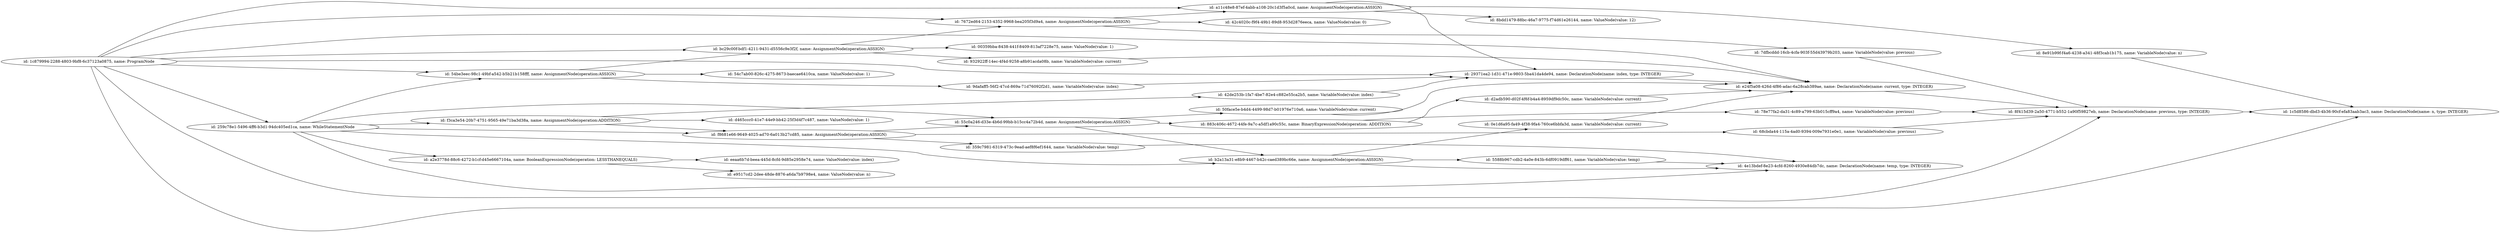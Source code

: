 digraph g {
	rankdir=LR
		"id: 7672ed64-2153-4352-9968-bea205f3d9a4, name: AssignmentNode(operation:ASSIGN)" -> "id: a11c48e8-87ef-4abb-a108-20c1d3f5a0cd, name: AssignmentNode(operation:ASSIGN)"
		"id: 7672ed64-2153-4352-9968-bea205f3d9a4, name: AssignmentNode(operation:ASSIGN)" -> "id: 42c4020c-f9f4-49b1-89d8-953d2876eeca, name: ValueNode(value: 0)"
		"id: 7672ed64-2153-4352-9968-bea205f3d9a4, name: AssignmentNode(operation:ASSIGN)" -> "id: 7dfbcddd-16cb-4cfa-903f-55d43979b203, name: VariableNode(value: previous)"
		"id: 68cbda44-115a-4ad0-9394-009e7931e0e1, name: VariableNode(value: previous)" -> "id: 8f415d39-2a50-4771-b552-1a90f59827eb, name: DeclarationNode(name: previous, type: INTEGER)"
		"id: bc29c00f-bdf1-4211-9431-d5556c9e3f2f, name: AssignmentNode(operation:ASSIGN)" -> "id: 7672ed64-2153-4352-9968-bea205f3d9a4, name: AssignmentNode(operation:ASSIGN)"
		"id: bc29c00f-bdf1-4211-9431-d5556c9e3f2f, name: AssignmentNode(operation:ASSIGN)" -> "id: 932922ff-14ec-4f4d-9258-a8b91acda08b, name: VariableNode(value: current)"
		"id: bc29c00f-bdf1-4211-9431-d5556c9e3f2f, name: AssignmentNode(operation:ASSIGN)" -> "id: 00359bba-8438-441f-8409-813af7228e75, name: ValueNode(value: 1)"
		"id: 54be3eec-98c1-49bf-a542-b5b21b158fff, name: AssignmentNode(operation:ASSIGN)" -> "id: 54c7ab00-826c-4275-8673-baecae6410ca, name: ValueNode(value: 1)"
		"id: 54be3eec-98c1-49bf-a542-b5b21b158fff, name: AssignmentNode(operation:ASSIGN)" -> "id: bc29c00f-bdf1-4211-9431-d5556c9e3f2f, name: AssignmentNode(operation:ASSIGN)"
		"id: 54be3eec-98c1-49bf-a542-b5b21b158fff, name: AssignmentNode(operation:ASSIGN)" -> "id: 9dafaff5-56f2-47cd-869a-71d76092f2d1, name: VariableNode(value: index)"
		"id: 259c78e1-5496-4ff6-b3d1-94dc405ed1ca, name: WhileStatementNode" -> "id: b2a13a31-e8b9-4467-b42c-caed389bc66e, name: AssignmentNode(operation:ASSIGN)"
		"id: 259c78e1-5496-4ff6-b3d1-94dc405ed1ca, name: WhileStatementNode" -> "id: f3ca3e54-20b7-4751-9565-49e71ba3d38a, name: AssignmentNode(operation:ADDITION)"
		"id: 259c78e1-5496-4ff6-b3d1-94dc405ed1ca, name: WhileStatementNode" -> "id: a2e3778d-88c6-4272-b1cf-d45e6667104a, name: BooleanExpressionNode(operation: LESSTHANEQUALS)"
		"id: 259c78e1-5496-4ff6-b3d1-94dc405ed1ca, name: WhileStatementNode" -> "id: 54be3eec-98c1-49bf-a542-b5b21b158fff, name: AssignmentNode(operation:ASSIGN)"
		"id: 259c78e1-5496-4ff6-b3d1-94dc405ed1ca, name: WhileStatementNode" -> "id: 55c0a246-d33e-4b6d-99bb-b15cc4a72b4d, name: AssignmentNode(operation:ASSIGN)"
		"id: 259c78e1-5496-4ff6-b3d1-94dc405ed1ca, name: WhileStatementNode" -> "id: f8681e66-9649-4025-ad70-6a013b27cd85, name: AssignmentNode(operation:ASSIGN)"
		"id: 259c78e1-5496-4ff6-b3d1-94dc405ed1ca, name: WhileStatementNode" -> "id: 4e13bdef-8e23-4cfd-8260-4930e84db7dc, name: DeclarationNode(name: temp, type: INTEGER)"
		"id: 8f415d39-2a50-4771-b552-1a90f59827eb, name: DeclarationNode(name: previous, type: INTEGER)" -> "id: 1c5d8586-dbd3-4b36-90cf-efa83aab3ac3, name: DeclarationNode(name: n, type: INTEGER)"
		"id: d2adb590-d02f-4f6f-b4a4-8959df9dc50c, name: VariableNode(value: current)" -> "id: e24f5a08-426d-4f86-adac-6a28cab389ae, name: DeclarationNode(name: current, type: INTEGER)"
		"id: 359c7981-6319-473c-9ead-aef8f6ef1644, name: VariableNode(value: temp)" -> "id: 4e13bdef-8e23-4cfd-8260-4930e84db7dc, name: DeclarationNode(name: temp, type: INTEGER)"
		"id: 9dafaff5-56f2-47cd-869a-71d76092f2d1, name: VariableNode(value: index)" -> "id: 29371ea2-1d31-471e-9803-5ba41da4de94, name: DeclarationNode(name: index, type: INTEGER)"
		"id: 0e1d6a95-fa49-4f38-9fa4-760ce6bbfa3d, name: VariableNode(value: current)" -> "id: e24f5a08-426d-4f86-adac-6a28cab389ae, name: DeclarationNode(name: current, type: INTEGER)"
		"id: f3ca3e54-20b7-4751-9565-49e71ba3d38a, name: AssignmentNode(operation:ADDITION)" -> "id: d465ccc0-41e7-44e9-bb42-25f3d4f7c487, name: ValueNode(value: 1)"
		"id: f3ca3e54-20b7-4751-9565-49e71ba3d38a, name: AssignmentNode(operation:ADDITION)" -> "id: 42de253b-1fa7-4be7-82e4-c882e55ca2b5, name: VariableNode(value: index)"
		"id: f3ca3e54-20b7-4751-9565-49e71ba3d38a, name: AssignmentNode(operation:ADDITION)" -> "id: f8681e66-9649-4025-ad70-6a013b27cd85, name: AssignmentNode(operation:ASSIGN)"
		"id: a2e3778d-88c6-4272-b1cf-d45e6667104a, name: BooleanExpressionNode(operation: LESSTHANEQUALS)" -> "id: e9517cd2-2dee-48de-8876-a6da7b9798e4, name: ValueNode(value: n)"
		"id: a2e3778d-88c6-4272-b1cf-d45e6667104a, name: BooleanExpressionNode(operation: LESSTHANEQUALS)" -> "id: eeaa6b7d-beea-445d-8cfd-9d85e2958e74, name: ValueNode(value: index)"
		"id: 932922ff-14ec-4f4d-9258-a8b91acda08b, name: VariableNode(value: current)" -> "id: e24f5a08-426d-4f86-adac-6a28cab389ae, name: DeclarationNode(name: current, type: INTEGER)"
		"id: 883c406c-4672-44fe-9a7c-a5df1a90c55c, name: BinaryExpressionNode(operation: ADDITION)" -> "id: 78e77fa2-da31-4c89-a799-63b015cff9a4, name: VariableNode(value: previous)"
		"id: 883c406c-4672-44fe-9a7c-a5df1a90c55c, name: BinaryExpressionNode(operation: ADDITION)" -> "id: d2adb590-d02f-4f6f-b4a4-8959df9dc50c, name: VariableNode(value: current)"
		"id: 55c0a246-d33e-4b6d-99bb-b15cc4a72b4d, name: AssignmentNode(operation:ASSIGN)" -> "id: b2a13a31-e8b9-4467-b42c-caed389bc66e, name: AssignmentNode(operation:ASSIGN)"
		"id: 55c0a246-d33e-4b6d-99bb-b15cc4a72b4d, name: AssignmentNode(operation:ASSIGN)" -> "id: 50face5e-b4d4-4499-98d7-b01976e710a6, name: VariableNode(value: current)"
		"id: 55c0a246-d33e-4b6d-99bb-b15cc4a72b4d, name: AssignmentNode(operation:ASSIGN)" -> "id: 883c406c-4672-44fe-9a7c-a5df1a90c55c, name: BinaryExpressionNode(operation: ADDITION)"
		"id: 78e77fa2-da31-4c89-a799-63b015cff9a4, name: VariableNode(value: previous)" -> "id: 8f415d39-2a50-4771-b552-1a90f59827eb, name: DeclarationNode(name: previous, type: INTEGER)"
		"id: a11c48e8-87ef-4abb-a108-20c1d3f5a0cd, name: AssignmentNode(operation:ASSIGN)" -> "id: 8bdd1479-88bc-46a7-9775-f74d61e26144, name: ValueNode(value: 12)"
		"id: a11c48e8-87ef-4abb-a108-20c1d3f5a0cd, name: AssignmentNode(operation:ASSIGN)" -> "id: 29371ea2-1d31-471e-9803-5ba41da4de94, name: DeclarationNode(name: index, type: INTEGER)"
		"id: a11c48e8-87ef-4abb-a108-20c1d3f5a0cd, name: AssignmentNode(operation:ASSIGN)" -> "id: 8e91b99f-f4a6-4238-a341-48f3cab1b175, name: VariableNode(value: n)"
		"id: 5588b967-cdb2-4a0e-843b-6df0919dff61, name: VariableNode(value: temp)" -> "id: 4e13bdef-8e23-4cfd-8260-4930e84db7dc, name: DeclarationNode(name: temp, type: INTEGER)"
		"id: 50face5e-b4d4-4499-98d7-b01976e710a6, name: VariableNode(value: current)" -> "id: e24f5a08-426d-4f86-adac-6a28cab389ae, name: DeclarationNode(name: current, type: INTEGER)"
		"id: 1c879994-2288-4803-9bf8-6c37123a0875, name: ProgramNode" -> "id: 7672ed64-2153-4352-9968-bea205f3d9a4, name: AssignmentNode(operation:ASSIGN)"
		"id: 1c879994-2288-4803-9bf8-6c37123a0875, name: ProgramNode" -> "id: 1c5d8586-dbd3-4b36-90cf-efa83aab3ac3, name: DeclarationNode(name: n, type: INTEGER)"
		"id: 1c879994-2288-4803-9bf8-6c37123a0875, name: ProgramNode" -> "id: a11c48e8-87ef-4abb-a108-20c1d3f5a0cd, name: AssignmentNode(operation:ASSIGN)"
		"id: 1c879994-2288-4803-9bf8-6c37123a0875, name: ProgramNode" -> "id: bc29c00f-bdf1-4211-9431-d5556c9e3f2f, name: AssignmentNode(operation:ASSIGN)"
		"id: 1c879994-2288-4803-9bf8-6c37123a0875, name: ProgramNode" -> "id: 54be3eec-98c1-49bf-a542-b5b21b158fff, name: AssignmentNode(operation:ASSIGN)"
		"id: 1c879994-2288-4803-9bf8-6c37123a0875, name: ProgramNode" -> "id: 259c78e1-5496-4ff6-b3d1-94dc405ed1ca, name: WhileStatementNode"
		"id: 1c879994-2288-4803-9bf8-6c37123a0875, name: ProgramNode" -> "id: 8f415d39-2a50-4771-b552-1a90f59827eb, name: DeclarationNode(name: previous, type: INTEGER)"
		"id: 1c879994-2288-4803-9bf8-6c37123a0875, name: ProgramNode" -> "id: e24f5a08-426d-4f86-adac-6a28cab389ae, name: DeclarationNode(name: current, type: INTEGER)"
		"id: 1c879994-2288-4803-9bf8-6c37123a0875, name: ProgramNode" -> "id: 29371ea2-1d31-471e-9803-5ba41da4de94, name: DeclarationNode(name: index, type: INTEGER)"
		"id: 8e91b99f-f4a6-4238-a341-48f3cab1b175, name: VariableNode(value: n)" -> "id: 1c5d8586-dbd3-4b36-90cf-efa83aab3ac3, name: DeclarationNode(name: n, type: INTEGER)"
		"id: 7dfbcddd-16cb-4cfa-903f-55d43979b203, name: VariableNode(value: previous)" -> "id: 8f415d39-2a50-4771-b552-1a90f59827eb, name: DeclarationNode(name: previous, type: INTEGER)"
		"id: b2a13a31-e8b9-4467-b42c-caed389bc66e, name: AssignmentNode(operation:ASSIGN)" -> "id: 0e1d6a95-fa49-4f38-9fa4-760ce6bbfa3d, name: VariableNode(value: current)"
		"id: b2a13a31-e8b9-4467-b42c-caed389bc66e, name: AssignmentNode(operation:ASSIGN)" -> "id: 5588b967-cdb2-4a0e-843b-6df0919dff61, name: VariableNode(value: temp)"
		"id: b2a13a31-e8b9-4467-b42c-caed389bc66e, name: AssignmentNode(operation:ASSIGN)" -> "id: 4e13bdef-8e23-4cfd-8260-4930e84db7dc, name: DeclarationNode(name: temp, type: INTEGER)"
		"id: 42de253b-1fa7-4be7-82e4-c882e55ca2b5, name: VariableNode(value: index)" -> "id: 29371ea2-1d31-471e-9803-5ba41da4de94, name: DeclarationNode(name: index, type: INTEGER)"
		"id: e24f5a08-426d-4f86-adac-6a28cab389ae, name: DeclarationNode(name: current, type: INTEGER)" -> "id: 8f415d39-2a50-4771-b552-1a90f59827eb, name: DeclarationNode(name: previous, type: INTEGER)"
		"id: 29371ea2-1d31-471e-9803-5ba41da4de94, name: DeclarationNode(name: index, type: INTEGER)" -> "id: e24f5a08-426d-4f86-adac-6a28cab389ae, name: DeclarationNode(name: current, type: INTEGER)"
		"id: f8681e66-9649-4025-ad70-6a013b27cd85, name: AssignmentNode(operation:ASSIGN)" -> "id: 68cbda44-115a-4ad0-9394-009e7931e0e1, name: VariableNode(value: previous)"
		"id: f8681e66-9649-4025-ad70-6a013b27cd85, name: AssignmentNode(operation:ASSIGN)" -> "id: 359c7981-6319-473c-9ead-aef8f6ef1644, name: VariableNode(value: temp)"
		"id: f8681e66-9649-4025-ad70-6a013b27cd85, name: AssignmentNode(operation:ASSIGN)" -> "id: 55c0a246-d33e-4b6d-99bb-b15cc4a72b4d, name: AssignmentNode(operation:ASSIGN)"
}